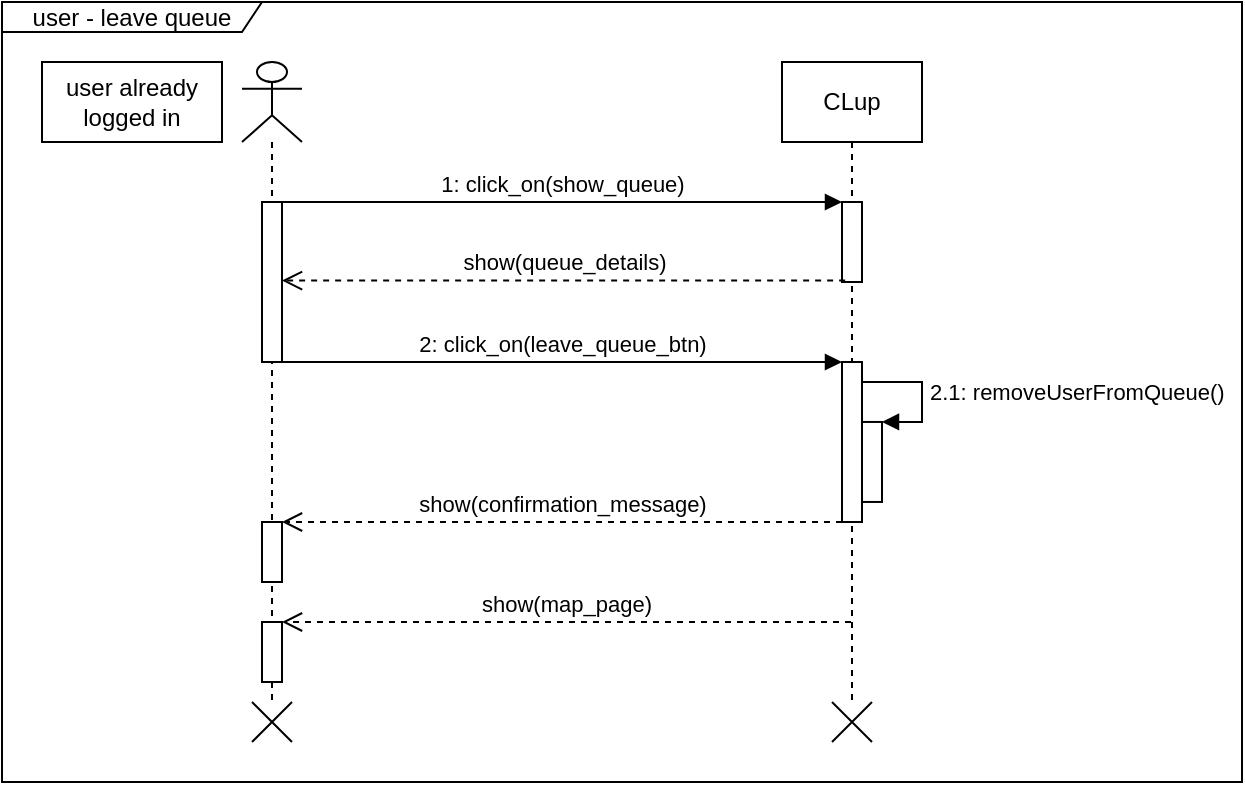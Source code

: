 <mxfile version="13.10.9" type="device"><diagram id="l_4eZxusACf8wwr41ibh" name="Page-1"><mxGraphModel dx="648" dy="396" grid="1" gridSize="10" guides="1" tooltips="1" connect="1" arrows="1" fold="1" page="1" pageScale="1" pageWidth="827" pageHeight="1169" math="0" shadow="0"><root><mxCell id="0"/><mxCell id="1" parent="0"/><mxCell id="Gh9jd_P00tO4PtTTZzkJ-29" value="user - leave queue" style="shape=umlFrame;whiteSpace=wrap;html=1;width=130;height=15;" parent="1" vertex="1"><mxGeometry x="90" y="20" width="620" height="390" as="geometry"/></mxCell><mxCell id="Gh9jd_P00tO4PtTTZzkJ-25" value="" style="rounded=0;whiteSpace=wrap;html=1;" parent="1" vertex="1"><mxGeometry x="110" y="50" width="90" height="40" as="geometry"/></mxCell><mxCell id="Gh9jd_P00tO4PtTTZzkJ-24" value="user already logged in" style="text;html=1;strokeColor=none;fillColor=none;align=center;verticalAlign=middle;whiteSpace=wrap;rounded=0;" parent="1" vertex="1"><mxGeometry x="120" y="60" width="70" height="20" as="geometry"/></mxCell><mxCell id="Gh9jd_P00tO4PtTTZzkJ-8" value="" style="shape=umlLifeline;participant=umlActor;perimeter=lifelinePerimeter;whiteSpace=wrap;html=1;container=1;collapsible=0;recursiveResize=0;verticalAlign=top;spacingTop=36;outlineConnect=0;" parent="1" vertex="1"><mxGeometry x="210" y="50" width="30" height="320" as="geometry"/></mxCell><mxCell id="Gh9jd_P00tO4PtTTZzkJ-13" value="" style="html=1;points=[];perimeter=orthogonalPerimeter;" parent="Gh9jd_P00tO4PtTTZzkJ-8" vertex="1"><mxGeometry x="10" y="70" width="10" height="80" as="geometry"/></mxCell><mxCell id="_7-5wDTUjYOUCyCzf295-1" value="" style="html=1;points=[];perimeter=orthogonalPerimeter;" parent="Gh9jd_P00tO4PtTTZzkJ-8" vertex="1"><mxGeometry x="10" y="230" width="10" height="30" as="geometry"/></mxCell><mxCell id="_7-5wDTUjYOUCyCzf295-2" value="" style="html=1;points=[];perimeter=orthogonalPerimeter;" parent="Gh9jd_P00tO4PtTTZzkJ-8" vertex="1"><mxGeometry x="10" y="280" width="10" height="30" as="geometry"/></mxCell><mxCell id="Gh9jd_P00tO4PtTTZzkJ-9" value="CLup" style="shape=umlLifeline;perimeter=lifelinePerimeter;whiteSpace=wrap;html=1;container=1;collapsible=0;recursiveResize=0;outlineConnect=0;" parent="1" vertex="1"><mxGeometry x="480" y="50" width="70" height="320" as="geometry"/></mxCell><mxCell id="Gh9jd_P00tO4PtTTZzkJ-10" value="" style="html=1;points=[];perimeter=orthogonalPerimeter;" parent="Gh9jd_P00tO4PtTTZzkJ-9" vertex="1"><mxGeometry x="30" y="70" width="10" height="40" as="geometry"/></mxCell><mxCell id="Gh9jd_P00tO4PtTTZzkJ-14" value="" style="html=1;points=[];perimeter=orthogonalPerimeter;" parent="Gh9jd_P00tO4PtTTZzkJ-9" vertex="1"><mxGeometry x="30" y="150" width="10" height="80" as="geometry"/></mxCell><mxCell id="_7-5wDTUjYOUCyCzf295-6" value="" style="html=1;points=[];perimeter=orthogonalPerimeter;" parent="Gh9jd_P00tO4PtTTZzkJ-9" vertex="1"><mxGeometry x="40" y="179.98" width="10" height="40" as="geometry"/></mxCell><mxCell id="_7-5wDTUjYOUCyCzf295-7" value="2.1: removeUserFromQueue()" style="edgeStyle=orthogonalEdgeStyle;html=1;align=left;spacingLeft=2;endArrow=block;rounded=0;entryX=1;entryY=0;" parent="Gh9jd_P00tO4PtTTZzkJ-9" target="_7-5wDTUjYOUCyCzf295-6" edge="1"><mxGeometry relative="1" as="geometry"><mxPoint x="40" y="160.014" as="sourcePoint"/><Array as="points"><mxPoint x="70" y="159.98"/><mxPoint x="70" y="179.98"/></Array></mxGeometry></mxCell><mxCell id="Gh9jd_P00tO4PtTTZzkJ-11" value="1: click_on(show_queue)" style="html=1;verticalAlign=bottom;endArrow=block;entryX=0;entryY=0;" parent="1" source="Gh9jd_P00tO4PtTTZzkJ-13" target="Gh9jd_P00tO4PtTTZzkJ-10" edge="1"><mxGeometry relative="1" as="geometry"><mxPoint x="320" y="130" as="sourcePoint"/></mxGeometry></mxCell><mxCell id="Gh9jd_P00tO4PtTTZzkJ-12" value="show(queue_details)" style="html=1;verticalAlign=bottom;endArrow=open;dashed=1;endSize=8;exitX=0.157;exitY=0.982;exitDx=0;exitDy=0;exitPerimeter=0;" parent="1" source="Gh9jd_P00tO4PtTTZzkJ-10" target="Gh9jd_P00tO4PtTTZzkJ-13" edge="1"><mxGeometry relative="1" as="geometry"><mxPoint x="320" y="206" as="targetPoint"/></mxGeometry></mxCell><mxCell id="Gh9jd_P00tO4PtTTZzkJ-15" value="2: click_on(leave_queue_btn)" style="html=1;verticalAlign=bottom;endArrow=block;" parent="1" source="Gh9jd_P00tO4PtTTZzkJ-13" target="Gh9jd_P00tO4PtTTZzkJ-14" edge="1"><mxGeometry relative="1" as="geometry"><mxPoint x="232" y="230" as="sourcePoint"/><Array as="points"><mxPoint x="290" y="200"/></Array></mxGeometry></mxCell><mxCell id="Gh9jd_P00tO4PtTTZzkJ-28" value="show(confirmation_message)" style="html=1;verticalAlign=bottom;endArrow=open;dashed=1;endSize=8;" parent="1" target="_7-5wDTUjYOUCyCzf295-1" edge="1"><mxGeometry relative="1" as="geometry"><mxPoint x="225.1" y="279.996" as="targetPoint"/><mxPoint x="510" y="280" as="sourcePoint"/></mxGeometry></mxCell><mxCell id="Gh9jd_P00tO4PtTTZzkJ-56" value="" style="shape=umlDestroy;" parent="1" vertex="1"><mxGeometry x="505" y="370" width="20" height="20" as="geometry"/></mxCell><mxCell id="Gh9jd_P00tO4PtTTZzkJ-57" value="" style="shape=umlDestroy;" parent="1" vertex="1"><mxGeometry x="215" y="370" width="20" height="20" as="geometry"/></mxCell><mxCell id="_7-5wDTUjYOUCyCzf295-9" value="show(map_page)" style="html=1;verticalAlign=bottom;endArrow=open;dashed=1;endSize=8;" parent="1" target="_7-5wDTUjYOUCyCzf295-2" edge="1"><mxGeometry relative="1" as="geometry"><mxPoint x="514.5" y="330" as="sourcePoint"/><mxPoint x="280" y="330" as="targetPoint"/></mxGeometry></mxCell></root></mxGraphModel></diagram></mxfile>